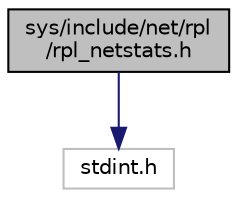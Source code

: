 digraph "sys/include/net/rpl/rpl_netstats.h"
{
 // LATEX_PDF_SIZE
  edge [fontname="Helvetica",fontsize="10",labelfontname="Helvetica",labelfontsize="10"];
  node [fontname="Helvetica",fontsize="10",shape=record];
  Node1 [label="sys/include/net/rpl\l/rpl_netstats.h",height=0.2,width=0.4,color="black", fillcolor="grey75", style="filled", fontcolor="black",tooltip="Definition of RPL related packet statistics."];
  Node1 -> Node2 [color="midnightblue",fontsize="10",style="solid",fontname="Helvetica"];
  Node2 [label="stdint.h",height=0.2,width=0.4,color="grey75", fillcolor="white", style="filled",tooltip=" "];
}
